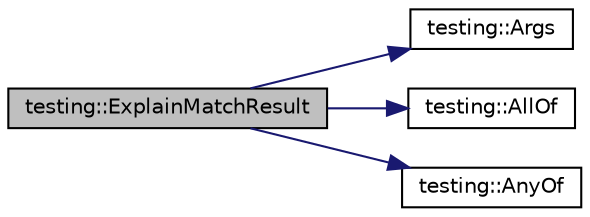 digraph "testing::ExplainMatchResult"
{
  edge [fontname="Helvetica",fontsize="10",labelfontname="Helvetica",labelfontsize="10"];
  node [fontname="Helvetica",fontsize="10",shape=record];
  rankdir="LR";
  Node567 [label="testing::ExplainMatchResult",height=0.2,width=0.4,color="black", fillcolor="grey75", style="filled", fontcolor="black"];
  Node567 -> Node568 [color="midnightblue",fontsize="10",style="solid",fontname="Helvetica"];
  Node568 [label="testing::Args",height=0.2,width=0.4,color="black", fillcolor="white", style="filled",URL="$d0/d75/namespacetesting.html#aaca153f67b689b8b9d5b8c67ecf8cee4"];
  Node567 -> Node569 [color="midnightblue",fontsize="10",style="solid",fontname="Helvetica"];
  Node569 [label="testing::AllOf",height=0.2,width=0.4,color="black", fillcolor="white", style="filled",URL="$d0/d75/namespacetesting.html#af7618e8606c1cb45738163688944e2b7"];
  Node567 -> Node570 [color="midnightblue",fontsize="10",style="solid",fontname="Helvetica"];
  Node570 [label="testing::AnyOf",height=0.2,width=0.4,color="black", fillcolor="white", style="filled",URL="$d0/d75/namespacetesting.html#a81cfefd9f75cdce827d5bc873cf73aac"];
}

